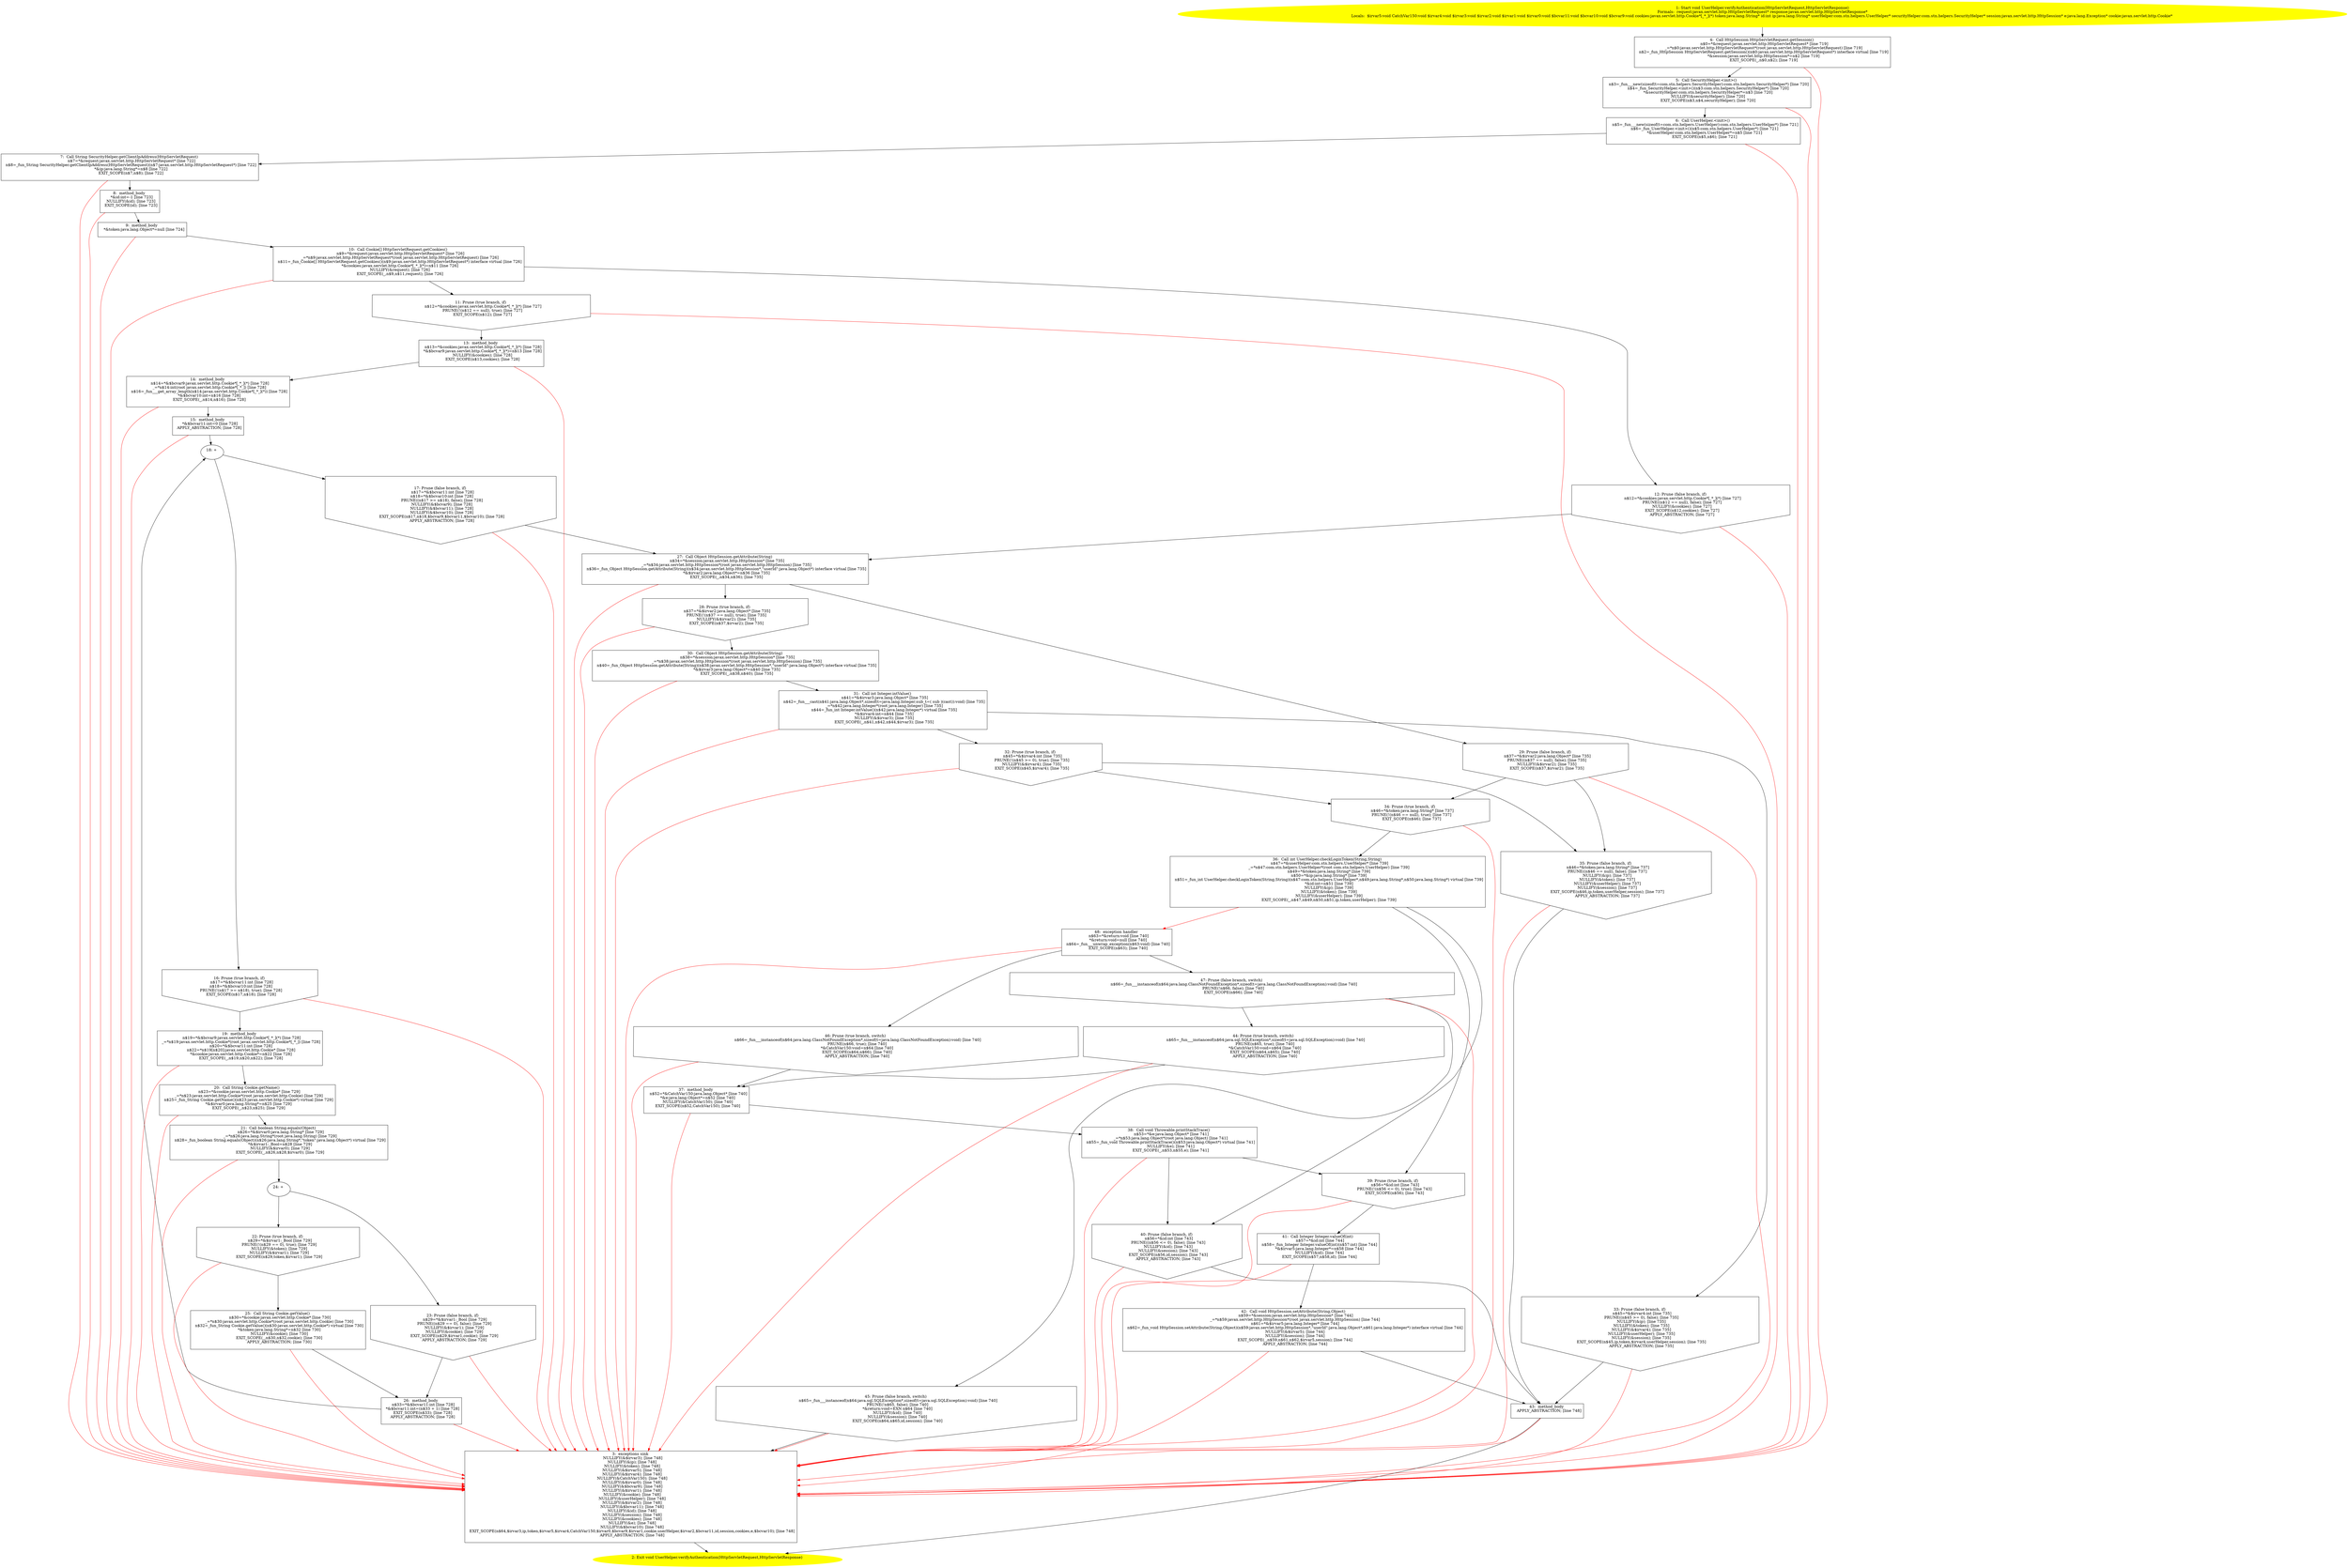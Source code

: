 /* @generated */
digraph cfg {
"com.stn.helpers.UserHelper.verifyAuthentication(javax.servlet.http.HttpServletRequest,javax.servlet..b09f9198f4fdeb753c335cf9d020dfd6_1" [label="1: Start void UserHelper.verifyAuthentication(HttpServletRequest,HttpServletResponse)\nFormals:  request:javax.servlet.http.HttpServletRequest* response:javax.servlet.http.HttpServletResponse*\nLocals:  $irvar5:void CatchVar150:void $irvar4:void $irvar3:void $irvar2:void $irvar1:void $irvar0:void $bcvar11:void $bcvar10:void $bcvar9:void cookies:javax.servlet.http.Cookie*[_*_](*) token:java.lang.String* id:int ip:java.lang.String* userHelper:com.stn.helpers.UserHelper* securityHelper:com.stn.helpers.SecurityHelper* session:javax.servlet.http.HttpSession* e:java.lang.Exception* cookie:javax.servlet.http.Cookie* \n  " color=yellow style=filled]
	

	 "com.stn.helpers.UserHelper.verifyAuthentication(javax.servlet.http.HttpServletRequest,javax.servlet..b09f9198f4fdeb753c335cf9d020dfd6_1" -> "com.stn.helpers.UserHelper.verifyAuthentication(javax.servlet.http.HttpServletRequest,javax.servlet..b09f9198f4fdeb753c335cf9d020dfd6_4" ;
"com.stn.helpers.UserHelper.verifyAuthentication(javax.servlet.http.HttpServletRequest,javax.servlet..b09f9198f4fdeb753c335cf9d020dfd6_2" [label="2: Exit void UserHelper.verifyAuthentication(HttpServletRequest,HttpServletResponse) \n  " color=yellow style=filled]
	

"com.stn.helpers.UserHelper.verifyAuthentication(javax.servlet.http.HttpServletRequest,javax.servlet..b09f9198f4fdeb753c335cf9d020dfd6_3" [label="3:  exceptions sink \n   NULLIFY(&$irvar3); [line 748]\n  NULLIFY(&ip); [line 748]\n  NULLIFY(&token); [line 748]\n  NULLIFY(&$irvar5); [line 748]\n  NULLIFY(&$irvar4); [line 748]\n  NULLIFY(&CatchVar150); [line 748]\n  NULLIFY(&$irvar0); [line 748]\n  NULLIFY(&$bcvar9); [line 748]\n  NULLIFY(&$irvar1); [line 748]\n  NULLIFY(&cookie); [line 748]\n  NULLIFY(&userHelper); [line 748]\n  NULLIFY(&$irvar2); [line 748]\n  NULLIFY(&$bcvar11); [line 748]\n  NULLIFY(&id); [line 748]\n  NULLIFY(&session); [line 748]\n  NULLIFY(&cookies); [line 748]\n  NULLIFY(&e); [line 748]\n  NULLIFY(&$bcvar10); [line 748]\n  EXIT_SCOPE(n$64,$irvar3,ip,token,$irvar5,$irvar4,CatchVar150,$irvar0,$bcvar9,$irvar1,cookie,userHelper,$irvar2,$bcvar11,id,session,cookies,e,$bcvar10); [line 748]\n  APPLY_ABSTRACTION; [line 748]\n " shape="box"]
	

	 "com.stn.helpers.UserHelper.verifyAuthentication(javax.servlet.http.HttpServletRequest,javax.servlet..b09f9198f4fdeb753c335cf9d020dfd6_3" -> "com.stn.helpers.UserHelper.verifyAuthentication(javax.servlet.http.HttpServletRequest,javax.servlet..b09f9198f4fdeb753c335cf9d020dfd6_2" ;
"com.stn.helpers.UserHelper.verifyAuthentication(javax.servlet.http.HttpServletRequest,javax.servlet..b09f9198f4fdeb753c335cf9d020dfd6_4" [label="4:  Call HttpSession HttpServletRequest.getSession() \n   n$0=*&request:javax.servlet.http.HttpServletRequest* [line 719]\n  _=*n$0:javax.servlet.http.HttpServletRequest*(root javax.servlet.http.HttpServletRequest) [line 719]\n  n$2=_fun_HttpSession HttpServletRequest.getSession()(n$0:javax.servlet.http.HttpServletRequest*) interface virtual [line 719]\n  *&session:javax.servlet.http.HttpSession*=n$2 [line 719]\n  EXIT_SCOPE(_,n$0,n$2); [line 719]\n " shape="box"]
	

	 "com.stn.helpers.UserHelper.verifyAuthentication(javax.servlet.http.HttpServletRequest,javax.servlet..b09f9198f4fdeb753c335cf9d020dfd6_4" -> "com.stn.helpers.UserHelper.verifyAuthentication(javax.servlet.http.HttpServletRequest,javax.servlet..b09f9198f4fdeb753c335cf9d020dfd6_5" ;
	 "com.stn.helpers.UserHelper.verifyAuthentication(javax.servlet.http.HttpServletRequest,javax.servlet..b09f9198f4fdeb753c335cf9d020dfd6_4" -> "com.stn.helpers.UserHelper.verifyAuthentication(javax.servlet.http.HttpServletRequest,javax.servlet..b09f9198f4fdeb753c335cf9d020dfd6_3" [color="red" ];
"com.stn.helpers.UserHelper.verifyAuthentication(javax.servlet.http.HttpServletRequest,javax.servlet..b09f9198f4fdeb753c335cf9d020dfd6_5" [label="5:  Call SecurityHelper.<init>() \n   n$3=_fun___new(sizeof(t=com.stn.helpers.SecurityHelper):com.stn.helpers.SecurityHelper*) [line 720]\n  n$4=_fun_SecurityHelper.<init>()(n$3:com.stn.helpers.SecurityHelper*) [line 720]\n  *&securityHelper:com.stn.helpers.SecurityHelper*=n$3 [line 720]\n  NULLIFY(&securityHelper); [line 720]\n  EXIT_SCOPE(n$3,n$4,securityHelper); [line 720]\n " shape="box"]
	

	 "com.stn.helpers.UserHelper.verifyAuthentication(javax.servlet.http.HttpServletRequest,javax.servlet..b09f9198f4fdeb753c335cf9d020dfd6_5" -> "com.stn.helpers.UserHelper.verifyAuthentication(javax.servlet.http.HttpServletRequest,javax.servlet..b09f9198f4fdeb753c335cf9d020dfd6_6" ;
	 "com.stn.helpers.UserHelper.verifyAuthentication(javax.servlet.http.HttpServletRequest,javax.servlet..b09f9198f4fdeb753c335cf9d020dfd6_5" -> "com.stn.helpers.UserHelper.verifyAuthentication(javax.servlet.http.HttpServletRequest,javax.servlet..b09f9198f4fdeb753c335cf9d020dfd6_3" [color="red" ];
"com.stn.helpers.UserHelper.verifyAuthentication(javax.servlet.http.HttpServletRequest,javax.servlet..b09f9198f4fdeb753c335cf9d020dfd6_6" [label="6:  Call UserHelper.<init>() \n   n$5=_fun___new(sizeof(t=com.stn.helpers.UserHelper):com.stn.helpers.UserHelper*) [line 721]\n  n$6=_fun_UserHelper.<init>()(n$5:com.stn.helpers.UserHelper*) [line 721]\n  *&userHelper:com.stn.helpers.UserHelper*=n$5 [line 721]\n  EXIT_SCOPE(n$5,n$6); [line 721]\n " shape="box"]
	

	 "com.stn.helpers.UserHelper.verifyAuthentication(javax.servlet.http.HttpServletRequest,javax.servlet..b09f9198f4fdeb753c335cf9d020dfd6_6" -> "com.stn.helpers.UserHelper.verifyAuthentication(javax.servlet.http.HttpServletRequest,javax.servlet..b09f9198f4fdeb753c335cf9d020dfd6_7" ;
	 "com.stn.helpers.UserHelper.verifyAuthentication(javax.servlet.http.HttpServletRequest,javax.servlet..b09f9198f4fdeb753c335cf9d020dfd6_6" -> "com.stn.helpers.UserHelper.verifyAuthentication(javax.servlet.http.HttpServletRequest,javax.servlet..b09f9198f4fdeb753c335cf9d020dfd6_3" [color="red" ];
"com.stn.helpers.UserHelper.verifyAuthentication(javax.servlet.http.HttpServletRequest,javax.servlet..b09f9198f4fdeb753c335cf9d020dfd6_7" [label="7:  Call String SecurityHelper.getClientIpAddress(HttpServletRequest) \n   n$7=*&request:javax.servlet.http.HttpServletRequest* [line 722]\n  n$8=_fun_String SecurityHelper.getClientIpAddress(HttpServletRequest)(n$7:javax.servlet.http.HttpServletRequest*) [line 722]\n  *&ip:java.lang.String*=n$8 [line 722]\n  EXIT_SCOPE(n$7,n$8); [line 722]\n " shape="box"]
	

	 "com.stn.helpers.UserHelper.verifyAuthentication(javax.servlet.http.HttpServletRequest,javax.servlet..b09f9198f4fdeb753c335cf9d020dfd6_7" -> "com.stn.helpers.UserHelper.verifyAuthentication(javax.servlet.http.HttpServletRequest,javax.servlet..b09f9198f4fdeb753c335cf9d020dfd6_8" ;
	 "com.stn.helpers.UserHelper.verifyAuthentication(javax.servlet.http.HttpServletRequest,javax.servlet..b09f9198f4fdeb753c335cf9d020dfd6_7" -> "com.stn.helpers.UserHelper.verifyAuthentication(javax.servlet.http.HttpServletRequest,javax.servlet..b09f9198f4fdeb753c335cf9d020dfd6_3" [color="red" ];
"com.stn.helpers.UserHelper.verifyAuthentication(javax.servlet.http.HttpServletRequest,javax.servlet..b09f9198f4fdeb753c335cf9d020dfd6_8" [label="8:  method_body \n   *&id:int=-1 [line 723]\n  NULLIFY(&id); [line 723]\n  EXIT_SCOPE(id); [line 723]\n " shape="box"]
	

	 "com.stn.helpers.UserHelper.verifyAuthentication(javax.servlet.http.HttpServletRequest,javax.servlet..b09f9198f4fdeb753c335cf9d020dfd6_8" -> "com.stn.helpers.UserHelper.verifyAuthentication(javax.servlet.http.HttpServletRequest,javax.servlet..b09f9198f4fdeb753c335cf9d020dfd6_9" ;
	 "com.stn.helpers.UserHelper.verifyAuthentication(javax.servlet.http.HttpServletRequest,javax.servlet..b09f9198f4fdeb753c335cf9d020dfd6_8" -> "com.stn.helpers.UserHelper.verifyAuthentication(javax.servlet.http.HttpServletRequest,javax.servlet..b09f9198f4fdeb753c335cf9d020dfd6_3" [color="red" ];
"com.stn.helpers.UserHelper.verifyAuthentication(javax.servlet.http.HttpServletRequest,javax.servlet..b09f9198f4fdeb753c335cf9d020dfd6_9" [label="9:  method_body \n   *&token:java.lang.Object*=null [line 724]\n " shape="box"]
	

	 "com.stn.helpers.UserHelper.verifyAuthentication(javax.servlet.http.HttpServletRequest,javax.servlet..b09f9198f4fdeb753c335cf9d020dfd6_9" -> "com.stn.helpers.UserHelper.verifyAuthentication(javax.servlet.http.HttpServletRequest,javax.servlet..b09f9198f4fdeb753c335cf9d020dfd6_10" ;
	 "com.stn.helpers.UserHelper.verifyAuthentication(javax.servlet.http.HttpServletRequest,javax.servlet..b09f9198f4fdeb753c335cf9d020dfd6_9" -> "com.stn.helpers.UserHelper.verifyAuthentication(javax.servlet.http.HttpServletRequest,javax.servlet..b09f9198f4fdeb753c335cf9d020dfd6_3" [color="red" ];
"com.stn.helpers.UserHelper.verifyAuthentication(javax.servlet.http.HttpServletRequest,javax.servlet..b09f9198f4fdeb753c335cf9d020dfd6_10" [label="10:  Call Cookie[] HttpServletRequest.getCookies() \n   n$9=*&request:javax.servlet.http.HttpServletRequest* [line 726]\n  _=*n$9:javax.servlet.http.HttpServletRequest*(root javax.servlet.http.HttpServletRequest) [line 726]\n  n$11=_fun_Cookie[] HttpServletRequest.getCookies()(n$9:javax.servlet.http.HttpServletRequest*) interface virtual [line 726]\n  *&cookies:javax.servlet.http.Cookie*[_*_](*)=n$11 [line 726]\n  NULLIFY(&request); [line 726]\n  EXIT_SCOPE(_,n$9,n$11,request); [line 726]\n " shape="box"]
	

	 "com.stn.helpers.UserHelper.verifyAuthentication(javax.servlet.http.HttpServletRequest,javax.servlet..b09f9198f4fdeb753c335cf9d020dfd6_10" -> "com.stn.helpers.UserHelper.verifyAuthentication(javax.servlet.http.HttpServletRequest,javax.servlet..b09f9198f4fdeb753c335cf9d020dfd6_11" ;
	 "com.stn.helpers.UserHelper.verifyAuthentication(javax.servlet.http.HttpServletRequest,javax.servlet..b09f9198f4fdeb753c335cf9d020dfd6_10" -> "com.stn.helpers.UserHelper.verifyAuthentication(javax.servlet.http.HttpServletRequest,javax.servlet..b09f9198f4fdeb753c335cf9d020dfd6_12" ;
	 "com.stn.helpers.UserHelper.verifyAuthentication(javax.servlet.http.HttpServletRequest,javax.servlet..b09f9198f4fdeb753c335cf9d020dfd6_10" -> "com.stn.helpers.UserHelper.verifyAuthentication(javax.servlet.http.HttpServletRequest,javax.servlet..b09f9198f4fdeb753c335cf9d020dfd6_3" [color="red" ];
"com.stn.helpers.UserHelper.verifyAuthentication(javax.servlet.http.HttpServletRequest,javax.servlet..b09f9198f4fdeb753c335cf9d020dfd6_11" [label="11: Prune (true branch, if) \n   n$12=*&cookies:javax.servlet.http.Cookie*[_*_](*) [line 727]\n  PRUNE(!(n$12 == null), true); [line 727]\n  EXIT_SCOPE(n$12); [line 727]\n " shape="invhouse"]
	

	 "com.stn.helpers.UserHelper.verifyAuthentication(javax.servlet.http.HttpServletRequest,javax.servlet..b09f9198f4fdeb753c335cf9d020dfd6_11" -> "com.stn.helpers.UserHelper.verifyAuthentication(javax.servlet.http.HttpServletRequest,javax.servlet..b09f9198f4fdeb753c335cf9d020dfd6_13" ;
	 "com.stn.helpers.UserHelper.verifyAuthentication(javax.servlet.http.HttpServletRequest,javax.servlet..b09f9198f4fdeb753c335cf9d020dfd6_11" -> "com.stn.helpers.UserHelper.verifyAuthentication(javax.servlet.http.HttpServletRequest,javax.servlet..b09f9198f4fdeb753c335cf9d020dfd6_3" [color="red" ];
"com.stn.helpers.UserHelper.verifyAuthentication(javax.servlet.http.HttpServletRequest,javax.servlet..b09f9198f4fdeb753c335cf9d020dfd6_12" [label="12: Prune (false branch, if) \n   n$12=*&cookies:javax.servlet.http.Cookie*[_*_](*) [line 727]\n  PRUNE((n$12 == null), false); [line 727]\n  NULLIFY(&cookies); [line 727]\n  EXIT_SCOPE(n$12,cookies); [line 727]\n  APPLY_ABSTRACTION; [line 727]\n " shape="invhouse"]
	

	 "com.stn.helpers.UserHelper.verifyAuthentication(javax.servlet.http.HttpServletRequest,javax.servlet..b09f9198f4fdeb753c335cf9d020dfd6_12" -> "com.stn.helpers.UserHelper.verifyAuthentication(javax.servlet.http.HttpServletRequest,javax.servlet..b09f9198f4fdeb753c335cf9d020dfd6_27" ;
	 "com.stn.helpers.UserHelper.verifyAuthentication(javax.servlet.http.HttpServletRequest,javax.servlet..b09f9198f4fdeb753c335cf9d020dfd6_12" -> "com.stn.helpers.UserHelper.verifyAuthentication(javax.servlet.http.HttpServletRequest,javax.servlet..b09f9198f4fdeb753c335cf9d020dfd6_3" [color="red" ];
"com.stn.helpers.UserHelper.verifyAuthentication(javax.servlet.http.HttpServletRequest,javax.servlet..b09f9198f4fdeb753c335cf9d020dfd6_13" [label="13:  method_body \n   n$13=*&cookies:javax.servlet.http.Cookie*[_*_](*) [line 728]\n  *&$bcvar9:javax.servlet.http.Cookie*[_*_](*)=n$13 [line 728]\n  NULLIFY(&cookies); [line 728]\n  EXIT_SCOPE(n$13,cookies); [line 728]\n " shape="box"]
	

	 "com.stn.helpers.UserHelper.verifyAuthentication(javax.servlet.http.HttpServletRequest,javax.servlet..b09f9198f4fdeb753c335cf9d020dfd6_13" -> "com.stn.helpers.UserHelper.verifyAuthentication(javax.servlet.http.HttpServletRequest,javax.servlet..b09f9198f4fdeb753c335cf9d020dfd6_14" ;
	 "com.stn.helpers.UserHelper.verifyAuthentication(javax.servlet.http.HttpServletRequest,javax.servlet..b09f9198f4fdeb753c335cf9d020dfd6_13" -> "com.stn.helpers.UserHelper.verifyAuthentication(javax.servlet.http.HttpServletRequest,javax.servlet..b09f9198f4fdeb753c335cf9d020dfd6_3" [color="red" ];
"com.stn.helpers.UserHelper.verifyAuthentication(javax.servlet.http.HttpServletRequest,javax.servlet..b09f9198f4fdeb753c335cf9d020dfd6_14" [label="14:  method_body \n   n$14=*&$bcvar9:javax.servlet.http.Cookie*[_*_](*) [line 728]\n  _=*n$14:int(root javax.servlet.http.Cookie*[_*_]) [line 728]\n  n$16=_fun___get_array_length(n$14:javax.servlet.http.Cookie*[_*_](*)) [line 728]\n  *&$bcvar10:int=n$16 [line 728]\n  EXIT_SCOPE(_,n$14,n$16); [line 728]\n " shape="box"]
	

	 "com.stn.helpers.UserHelper.verifyAuthentication(javax.servlet.http.HttpServletRequest,javax.servlet..b09f9198f4fdeb753c335cf9d020dfd6_14" -> "com.stn.helpers.UserHelper.verifyAuthentication(javax.servlet.http.HttpServletRequest,javax.servlet..b09f9198f4fdeb753c335cf9d020dfd6_15" ;
	 "com.stn.helpers.UserHelper.verifyAuthentication(javax.servlet.http.HttpServletRequest,javax.servlet..b09f9198f4fdeb753c335cf9d020dfd6_14" -> "com.stn.helpers.UserHelper.verifyAuthentication(javax.servlet.http.HttpServletRequest,javax.servlet..b09f9198f4fdeb753c335cf9d020dfd6_3" [color="red" ];
"com.stn.helpers.UserHelper.verifyAuthentication(javax.servlet.http.HttpServletRequest,javax.servlet..b09f9198f4fdeb753c335cf9d020dfd6_15" [label="15:  method_body \n   *&$bcvar11:int=0 [line 728]\n  APPLY_ABSTRACTION; [line 728]\n " shape="box"]
	

	 "com.stn.helpers.UserHelper.verifyAuthentication(javax.servlet.http.HttpServletRequest,javax.servlet..b09f9198f4fdeb753c335cf9d020dfd6_15" -> "com.stn.helpers.UserHelper.verifyAuthentication(javax.servlet.http.HttpServletRequest,javax.servlet..b09f9198f4fdeb753c335cf9d020dfd6_18" ;
	 "com.stn.helpers.UserHelper.verifyAuthentication(javax.servlet.http.HttpServletRequest,javax.servlet..b09f9198f4fdeb753c335cf9d020dfd6_15" -> "com.stn.helpers.UserHelper.verifyAuthentication(javax.servlet.http.HttpServletRequest,javax.servlet..b09f9198f4fdeb753c335cf9d020dfd6_3" [color="red" ];
"com.stn.helpers.UserHelper.verifyAuthentication(javax.servlet.http.HttpServletRequest,javax.servlet..b09f9198f4fdeb753c335cf9d020dfd6_16" [label="16: Prune (true branch, if) \n   n$17=*&$bcvar11:int [line 728]\n  n$18=*&$bcvar10:int [line 728]\n  PRUNE(!(n$17 >= n$18), true); [line 728]\n  EXIT_SCOPE(n$17,n$18); [line 728]\n " shape="invhouse"]
	

	 "com.stn.helpers.UserHelper.verifyAuthentication(javax.servlet.http.HttpServletRequest,javax.servlet..b09f9198f4fdeb753c335cf9d020dfd6_16" -> "com.stn.helpers.UserHelper.verifyAuthentication(javax.servlet.http.HttpServletRequest,javax.servlet..b09f9198f4fdeb753c335cf9d020dfd6_19" ;
	 "com.stn.helpers.UserHelper.verifyAuthentication(javax.servlet.http.HttpServletRequest,javax.servlet..b09f9198f4fdeb753c335cf9d020dfd6_16" -> "com.stn.helpers.UserHelper.verifyAuthentication(javax.servlet.http.HttpServletRequest,javax.servlet..b09f9198f4fdeb753c335cf9d020dfd6_3" [color="red" ];
"com.stn.helpers.UserHelper.verifyAuthentication(javax.servlet.http.HttpServletRequest,javax.servlet..b09f9198f4fdeb753c335cf9d020dfd6_17" [label="17: Prune (false branch, if) \n   n$17=*&$bcvar11:int [line 728]\n  n$18=*&$bcvar10:int [line 728]\n  PRUNE((n$17 >= n$18), false); [line 728]\n  NULLIFY(&$bcvar9); [line 728]\n  NULLIFY(&$bcvar11); [line 728]\n  NULLIFY(&$bcvar10); [line 728]\n  EXIT_SCOPE(n$17,n$18,$bcvar9,$bcvar11,$bcvar10); [line 728]\n  APPLY_ABSTRACTION; [line 728]\n " shape="invhouse"]
	

	 "com.stn.helpers.UserHelper.verifyAuthentication(javax.servlet.http.HttpServletRequest,javax.servlet..b09f9198f4fdeb753c335cf9d020dfd6_17" -> "com.stn.helpers.UserHelper.verifyAuthentication(javax.servlet.http.HttpServletRequest,javax.servlet..b09f9198f4fdeb753c335cf9d020dfd6_27" ;
	 "com.stn.helpers.UserHelper.verifyAuthentication(javax.servlet.http.HttpServletRequest,javax.servlet..b09f9198f4fdeb753c335cf9d020dfd6_17" -> "com.stn.helpers.UserHelper.verifyAuthentication(javax.servlet.http.HttpServletRequest,javax.servlet..b09f9198f4fdeb753c335cf9d020dfd6_3" [color="red" ];
"com.stn.helpers.UserHelper.verifyAuthentication(javax.servlet.http.HttpServletRequest,javax.servlet..b09f9198f4fdeb753c335cf9d020dfd6_18" [label="18: + \n  " ]
	

	 "com.stn.helpers.UserHelper.verifyAuthentication(javax.servlet.http.HttpServletRequest,javax.servlet..b09f9198f4fdeb753c335cf9d020dfd6_18" -> "com.stn.helpers.UserHelper.verifyAuthentication(javax.servlet.http.HttpServletRequest,javax.servlet..b09f9198f4fdeb753c335cf9d020dfd6_16" ;
	 "com.stn.helpers.UserHelper.verifyAuthentication(javax.servlet.http.HttpServletRequest,javax.servlet..b09f9198f4fdeb753c335cf9d020dfd6_18" -> "com.stn.helpers.UserHelper.verifyAuthentication(javax.servlet.http.HttpServletRequest,javax.servlet..b09f9198f4fdeb753c335cf9d020dfd6_17" ;
"com.stn.helpers.UserHelper.verifyAuthentication(javax.servlet.http.HttpServletRequest,javax.servlet..b09f9198f4fdeb753c335cf9d020dfd6_19" [label="19:  method_body \n   n$19=*&$bcvar9:javax.servlet.http.Cookie*[_*_](*) [line 728]\n  _=*n$19:javax.servlet.http.Cookie*(root javax.servlet.http.Cookie*[_*_]) [line 728]\n  n$20=*&$bcvar11:int [line 728]\n  n$22=*n$19[n$20]:javax.servlet.http.Cookie* [line 728]\n  *&cookie:javax.servlet.http.Cookie*=n$22 [line 728]\n  EXIT_SCOPE(_,n$19,n$20,n$22); [line 728]\n " shape="box"]
	

	 "com.stn.helpers.UserHelper.verifyAuthentication(javax.servlet.http.HttpServletRequest,javax.servlet..b09f9198f4fdeb753c335cf9d020dfd6_19" -> "com.stn.helpers.UserHelper.verifyAuthentication(javax.servlet.http.HttpServletRequest,javax.servlet..b09f9198f4fdeb753c335cf9d020dfd6_20" ;
	 "com.stn.helpers.UserHelper.verifyAuthentication(javax.servlet.http.HttpServletRequest,javax.servlet..b09f9198f4fdeb753c335cf9d020dfd6_19" -> "com.stn.helpers.UserHelper.verifyAuthentication(javax.servlet.http.HttpServletRequest,javax.servlet..b09f9198f4fdeb753c335cf9d020dfd6_3" [color="red" ];
"com.stn.helpers.UserHelper.verifyAuthentication(javax.servlet.http.HttpServletRequest,javax.servlet..b09f9198f4fdeb753c335cf9d020dfd6_20" [label="20:  Call String Cookie.getName() \n   n$23=*&cookie:javax.servlet.http.Cookie* [line 729]\n  _=*n$23:javax.servlet.http.Cookie*(root javax.servlet.http.Cookie) [line 729]\n  n$25=_fun_String Cookie.getName()(n$23:javax.servlet.http.Cookie*) virtual [line 729]\n  *&$irvar0:java.lang.String*=n$25 [line 729]\n  EXIT_SCOPE(_,n$23,n$25); [line 729]\n " shape="box"]
	

	 "com.stn.helpers.UserHelper.verifyAuthentication(javax.servlet.http.HttpServletRequest,javax.servlet..b09f9198f4fdeb753c335cf9d020dfd6_20" -> "com.stn.helpers.UserHelper.verifyAuthentication(javax.servlet.http.HttpServletRequest,javax.servlet..b09f9198f4fdeb753c335cf9d020dfd6_21" ;
	 "com.stn.helpers.UserHelper.verifyAuthentication(javax.servlet.http.HttpServletRequest,javax.servlet..b09f9198f4fdeb753c335cf9d020dfd6_20" -> "com.stn.helpers.UserHelper.verifyAuthentication(javax.servlet.http.HttpServletRequest,javax.servlet..b09f9198f4fdeb753c335cf9d020dfd6_3" [color="red" ];
"com.stn.helpers.UserHelper.verifyAuthentication(javax.servlet.http.HttpServletRequest,javax.servlet..b09f9198f4fdeb753c335cf9d020dfd6_21" [label="21:  Call boolean String.equals(Object) \n   n$26=*&$irvar0:java.lang.String* [line 729]\n  _=*n$26:java.lang.String*(root java.lang.String) [line 729]\n  n$28=_fun_boolean String.equals(Object)(n$26:java.lang.String*,\"token\":java.lang.Object*) virtual [line 729]\n  *&$irvar1:_Bool=n$28 [line 729]\n  NULLIFY(&$irvar0); [line 729]\n  EXIT_SCOPE(_,n$26,n$28,$irvar0); [line 729]\n " shape="box"]
	

	 "com.stn.helpers.UserHelper.verifyAuthentication(javax.servlet.http.HttpServletRequest,javax.servlet..b09f9198f4fdeb753c335cf9d020dfd6_21" -> "com.stn.helpers.UserHelper.verifyAuthentication(javax.servlet.http.HttpServletRequest,javax.servlet..b09f9198f4fdeb753c335cf9d020dfd6_24" ;
	 "com.stn.helpers.UserHelper.verifyAuthentication(javax.servlet.http.HttpServletRequest,javax.servlet..b09f9198f4fdeb753c335cf9d020dfd6_21" -> "com.stn.helpers.UserHelper.verifyAuthentication(javax.servlet.http.HttpServletRequest,javax.servlet..b09f9198f4fdeb753c335cf9d020dfd6_3" [color="red" ];
"com.stn.helpers.UserHelper.verifyAuthentication(javax.servlet.http.HttpServletRequest,javax.servlet..b09f9198f4fdeb753c335cf9d020dfd6_22" [label="22: Prune (true branch, if) \n   n$29=*&$irvar1:_Bool [line 729]\n  PRUNE(!(n$29 == 0), true); [line 729]\n  NULLIFY(&token); [line 729]\n  NULLIFY(&$irvar1); [line 729]\n  EXIT_SCOPE(n$29,token,$irvar1); [line 729]\n " shape="invhouse"]
	

	 "com.stn.helpers.UserHelper.verifyAuthentication(javax.servlet.http.HttpServletRequest,javax.servlet..b09f9198f4fdeb753c335cf9d020dfd6_22" -> "com.stn.helpers.UserHelper.verifyAuthentication(javax.servlet.http.HttpServletRequest,javax.servlet..b09f9198f4fdeb753c335cf9d020dfd6_25" ;
	 "com.stn.helpers.UserHelper.verifyAuthentication(javax.servlet.http.HttpServletRequest,javax.servlet..b09f9198f4fdeb753c335cf9d020dfd6_22" -> "com.stn.helpers.UserHelper.verifyAuthentication(javax.servlet.http.HttpServletRequest,javax.servlet..b09f9198f4fdeb753c335cf9d020dfd6_3" [color="red" ];
"com.stn.helpers.UserHelper.verifyAuthentication(javax.servlet.http.HttpServletRequest,javax.servlet..b09f9198f4fdeb753c335cf9d020dfd6_23" [label="23: Prune (false branch, if) \n   n$29=*&$irvar1:_Bool [line 729]\n  PRUNE((n$29 == 0), false); [line 729]\n  NULLIFY(&$irvar1); [line 729]\n  NULLIFY(&cookie); [line 729]\n  EXIT_SCOPE(n$29,$irvar1,cookie); [line 729]\n  APPLY_ABSTRACTION; [line 729]\n " shape="invhouse"]
	

	 "com.stn.helpers.UserHelper.verifyAuthentication(javax.servlet.http.HttpServletRequest,javax.servlet..b09f9198f4fdeb753c335cf9d020dfd6_23" -> "com.stn.helpers.UserHelper.verifyAuthentication(javax.servlet.http.HttpServletRequest,javax.servlet..b09f9198f4fdeb753c335cf9d020dfd6_26" ;
	 "com.stn.helpers.UserHelper.verifyAuthentication(javax.servlet.http.HttpServletRequest,javax.servlet..b09f9198f4fdeb753c335cf9d020dfd6_23" -> "com.stn.helpers.UserHelper.verifyAuthentication(javax.servlet.http.HttpServletRequest,javax.servlet..b09f9198f4fdeb753c335cf9d020dfd6_3" [color="red" ];
"com.stn.helpers.UserHelper.verifyAuthentication(javax.servlet.http.HttpServletRequest,javax.servlet..b09f9198f4fdeb753c335cf9d020dfd6_24" [label="24: + \n  " ]
	

	 "com.stn.helpers.UserHelper.verifyAuthentication(javax.servlet.http.HttpServletRequest,javax.servlet..b09f9198f4fdeb753c335cf9d020dfd6_24" -> "com.stn.helpers.UserHelper.verifyAuthentication(javax.servlet.http.HttpServletRequest,javax.servlet..b09f9198f4fdeb753c335cf9d020dfd6_22" ;
	 "com.stn.helpers.UserHelper.verifyAuthentication(javax.servlet.http.HttpServletRequest,javax.servlet..b09f9198f4fdeb753c335cf9d020dfd6_24" -> "com.stn.helpers.UserHelper.verifyAuthentication(javax.servlet.http.HttpServletRequest,javax.servlet..b09f9198f4fdeb753c335cf9d020dfd6_23" ;
"com.stn.helpers.UserHelper.verifyAuthentication(javax.servlet.http.HttpServletRequest,javax.servlet..b09f9198f4fdeb753c335cf9d020dfd6_25" [label="25:  Call String Cookie.getValue() \n   n$30=*&cookie:javax.servlet.http.Cookie* [line 730]\n  _=*n$30:javax.servlet.http.Cookie*(root javax.servlet.http.Cookie) [line 730]\n  n$32=_fun_String Cookie.getValue()(n$30:javax.servlet.http.Cookie*) virtual [line 730]\n  *&token:java.lang.String*=n$32 [line 730]\n  NULLIFY(&cookie); [line 730]\n  EXIT_SCOPE(_,n$30,n$32,cookie); [line 730]\n  APPLY_ABSTRACTION; [line 730]\n " shape="box"]
	

	 "com.stn.helpers.UserHelper.verifyAuthentication(javax.servlet.http.HttpServletRequest,javax.servlet..b09f9198f4fdeb753c335cf9d020dfd6_25" -> "com.stn.helpers.UserHelper.verifyAuthentication(javax.servlet.http.HttpServletRequest,javax.servlet..b09f9198f4fdeb753c335cf9d020dfd6_26" ;
	 "com.stn.helpers.UserHelper.verifyAuthentication(javax.servlet.http.HttpServletRequest,javax.servlet..b09f9198f4fdeb753c335cf9d020dfd6_25" -> "com.stn.helpers.UserHelper.verifyAuthentication(javax.servlet.http.HttpServletRequest,javax.servlet..b09f9198f4fdeb753c335cf9d020dfd6_3" [color="red" ];
"com.stn.helpers.UserHelper.verifyAuthentication(javax.servlet.http.HttpServletRequest,javax.servlet..b09f9198f4fdeb753c335cf9d020dfd6_26" [label="26:  method_body \n   n$33=*&$bcvar11:int [line 728]\n  *&$bcvar11:int=(n$33 + 1) [line 728]\n  EXIT_SCOPE(n$33); [line 728]\n  APPLY_ABSTRACTION; [line 728]\n " shape="box"]
	

	 "com.stn.helpers.UserHelper.verifyAuthentication(javax.servlet.http.HttpServletRequest,javax.servlet..b09f9198f4fdeb753c335cf9d020dfd6_26" -> "com.stn.helpers.UserHelper.verifyAuthentication(javax.servlet.http.HttpServletRequest,javax.servlet..b09f9198f4fdeb753c335cf9d020dfd6_18" ;
	 "com.stn.helpers.UserHelper.verifyAuthentication(javax.servlet.http.HttpServletRequest,javax.servlet..b09f9198f4fdeb753c335cf9d020dfd6_26" -> "com.stn.helpers.UserHelper.verifyAuthentication(javax.servlet.http.HttpServletRequest,javax.servlet..b09f9198f4fdeb753c335cf9d020dfd6_3" [color="red" ];
"com.stn.helpers.UserHelper.verifyAuthentication(javax.servlet.http.HttpServletRequest,javax.servlet..b09f9198f4fdeb753c335cf9d020dfd6_27" [label="27:  Call Object HttpSession.getAttribute(String) \n   n$34=*&session:javax.servlet.http.HttpSession* [line 735]\n  _=*n$34:javax.servlet.http.HttpSession*(root javax.servlet.http.HttpSession) [line 735]\n  n$36=_fun_Object HttpSession.getAttribute(String)(n$34:javax.servlet.http.HttpSession*,\"userId\":java.lang.Object*) interface virtual [line 735]\n  *&$irvar2:java.lang.Object*=n$36 [line 735]\n  EXIT_SCOPE(_,n$34,n$36); [line 735]\n " shape="box"]
	

	 "com.stn.helpers.UserHelper.verifyAuthentication(javax.servlet.http.HttpServletRequest,javax.servlet..b09f9198f4fdeb753c335cf9d020dfd6_27" -> "com.stn.helpers.UserHelper.verifyAuthentication(javax.servlet.http.HttpServletRequest,javax.servlet..b09f9198f4fdeb753c335cf9d020dfd6_28" ;
	 "com.stn.helpers.UserHelper.verifyAuthentication(javax.servlet.http.HttpServletRequest,javax.servlet..b09f9198f4fdeb753c335cf9d020dfd6_27" -> "com.stn.helpers.UserHelper.verifyAuthentication(javax.servlet.http.HttpServletRequest,javax.servlet..b09f9198f4fdeb753c335cf9d020dfd6_29" ;
	 "com.stn.helpers.UserHelper.verifyAuthentication(javax.servlet.http.HttpServletRequest,javax.servlet..b09f9198f4fdeb753c335cf9d020dfd6_27" -> "com.stn.helpers.UserHelper.verifyAuthentication(javax.servlet.http.HttpServletRequest,javax.servlet..b09f9198f4fdeb753c335cf9d020dfd6_3" [color="red" ];
"com.stn.helpers.UserHelper.verifyAuthentication(javax.servlet.http.HttpServletRequest,javax.servlet..b09f9198f4fdeb753c335cf9d020dfd6_28" [label="28: Prune (true branch, if) \n   n$37=*&$irvar2:java.lang.Object* [line 735]\n  PRUNE(!(n$37 == null), true); [line 735]\n  NULLIFY(&$irvar2); [line 735]\n  EXIT_SCOPE(n$37,$irvar2); [line 735]\n " shape="invhouse"]
	

	 "com.stn.helpers.UserHelper.verifyAuthentication(javax.servlet.http.HttpServletRequest,javax.servlet..b09f9198f4fdeb753c335cf9d020dfd6_28" -> "com.stn.helpers.UserHelper.verifyAuthentication(javax.servlet.http.HttpServletRequest,javax.servlet..b09f9198f4fdeb753c335cf9d020dfd6_30" ;
	 "com.stn.helpers.UserHelper.verifyAuthentication(javax.servlet.http.HttpServletRequest,javax.servlet..b09f9198f4fdeb753c335cf9d020dfd6_28" -> "com.stn.helpers.UserHelper.verifyAuthentication(javax.servlet.http.HttpServletRequest,javax.servlet..b09f9198f4fdeb753c335cf9d020dfd6_3" [color="red" ];
"com.stn.helpers.UserHelper.verifyAuthentication(javax.servlet.http.HttpServletRequest,javax.servlet..b09f9198f4fdeb753c335cf9d020dfd6_29" [label="29: Prune (false branch, if) \n   n$37=*&$irvar2:java.lang.Object* [line 735]\n  PRUNE((n$37 == null), false); [line 735]\n  NULLIFY(&$irvar2); [line 735]\n  EXIT_SCOPE(n$37,$irvar2); [line 735]\n " shape="invhouse"]
	

	 "com.stn.helpers.UserHelper.verifyAuthentication(javax.servlet.http.HttpServletRequest,javax.servlet..b09f9198f4fdeb753c335cf9d020dfd6_29" -> "com.stn.helpers.UserHelper.verifyAuthentication(javax.servlet.http.HttpServletRequest,javax.servlet..b09f9198f4fdeb753c335cf9d020dfd6_34" ;
	 "com.stn.helpers.UserHelper.verifyAuthentication(javax.servlet.http.HttpServletRequest,javax.servlet..b09f9198f4fdeb753c335cf9d020dfd6_29" -> "com.stn.helpers.UserHelper.verifyAuthentication(javax.servlet.http.HttpServletRequest,javax.servlet..b09f9198f4fdeb753c335cf9d020dfd6_35" ;
	 "com.stn.helpers.UserHelper.verifyAuthentication(javax.servlet.http.HttpServletRequest,javax.servlet..b09f9198f4fdeb753c335cf9d020dfd6_29" -> "com.stn.helpers.UserHelper.verifyAuthentication(javax.servlet.http.HttpServletRequest,javax.servlet..b09f9198f4fdeb753c335cf9d020dfd6_3" [color="red" ];
"com.stn.helpers.UserHelper.verifyAuthentication(javax.servlet.http.HttpServletRequest,javax.servlet..b09f9198f4fdeb753c335cf9d020dfd6_30" [label="30:  Call Object HttpSession.getAttribute(String) \n   n$38=*&session:javax.servlet.http.HttpSession* [line 735]\n  _=*n$38:javax.servlet.http.HttpSession*(root javax.servlet.http.HttpSession) [line 735]\n  n$40=_fun_Object HttpSession.getAttribute(String)(n$38:javax.servlet.http.HttpSession*,\"userId\":java.lang.Object*) interface virtual [line 735]\n  *&$irvar3:java.lang.Object*=n$40 [line 735]\n  EXIT_SCOPE(_,n$38,n$40); [line 735]\n " shape="box"]
	

	 "com.stn.helpers.UserHelper.verifyAuthentication(javax.servlet.http.HttpServletRequest,javax.servlet..b09f9198f4fdeb753c335cf9d020dfd6_30" -> "com.stn.helpers.UserHelper.verifyAuthentication(javax.servlet.http.HttpServletRequest,javax.servlet..b09f9198f4fdeb753c335cf9d020dfd6_31" ;
	 "com.stn.helpers.UserHelper.verifyAuthentication(javax.servlet.http.HttpServletRequest,javax.servlet..b09f9198f4fdeb753c335cf9d020dfd6_30" -> "com.stn.helpers.UserHelper.verifyAuthentication(javax.servlet.http.HttpServletRequest,javax.servlet..b09f9198f4fdeb753c335cf9d020dfd6_3" [color="red" ];
"com.stn.helpers.UserHelper.verifyAuthentication(javax.servlet.http.HttpServletRequest,javax.servlet..b09f9198f4fdeb753c335cf9d020dfd6_31" [label="31:  Call int Integer.intValue() \n   n$41=*&$irvar3:java.lang.Object* [line 735]\n  n$42=_fun___cast(n$41:java.lang.Object*,sizeof(t=java.lang.Integer;sub_t=( sub )(cast)):void) [line 735]\n  _=*n$42:java.lang.Integer*(root java.lang.Integer) [line 735]\n  n$44=_fun_int Integer.intValue()(n$42:java.lang.Integer*) virtual [line 735]\n  *&$irvar4:int=n$44 [line 735]\n  NULLIFY(&$irvar3); [line 735]\n  EXIT_SCOPE(_,n$41,n$42,n$44,$irvar3); [line 735]\n " shape="box"]
	

	 "com.stn.helpers.UserHelper.verifyAuthentication(javax.servlet.http.HttpServletRequest,javax.servlet..b09f9198f4fdeb753c335cf9d020dfd6_31" -> "com.stn.helpers.UserHelper.verifyAuthentication(javax.servlet.http.HttpServletRequest,javax.servlet..b09f9198f4fdeb753c335cf9d020dfd6_32" ;
	 "com.stn.helpers.UserHelper.verifyAuthentication(javax.servlet.http.HttpServletRequest,javax.servlet..b09f9198f4fdeb753c335cf9d020dfd6_31" -> "com.stn.helpers.UserHelper.verifyAuthentication(javax.servlet.http.HttpServletRequest,javax.servlet..b09f9198f4fdeb753c335cf9d020dfd6_33" ;
	 "com.stn.helpers.UserHelper.verifyAuthentication(javax.servlet.http.HttpServletRequest,javax.servlet..b09f9198f4fdeb753c335cf9d020dfd6_31" -> "com.stn.helpers.UserHelper.verifyAuthentication(javax.servlet.http.HttpServletRequest,javax.servlet..b09f9198f4fdeb753c335cf9d020dfd6_3" [color="red" ];
"com.stn.helpers.UserHelper.verifyAuthentication(javax.servlet.http.HttpServletRequest,javax.servlet..b09f9198f4fdeb753c335cf9d020dfd6_32" [label="32: Prune (true branch, if) \n   n$45=*&$irvar4:int [line 735]\n  PRUNE(!(n$45 >= 0), true); [line 735]\n  NULLIFY(&$irvar4); [line 735]\n  EXIT_SCOPE(n$45,$irvar4); [line 735]\n " shape="invhouse"]
	

	 "com.stn.helpers.UserHelper.verifyAuthentication(javax.servlet.http.HttpServletRequest,javax.servlet..b09f9198f4fdeb753c335cf9d020dfd6_32" -> "com.stn.helpers.UserHelper.verifyAuthentication(javax.servlet.http.HttpServletRequest,javax.servlet..b09f9198f4fdeb753c335cf9d020dfd6_34" ;
	 "com.stn.helpers.UserHelper.verifyAuthentication(javax.servlet.http.HttpServletRequest,javax.servlet..b09f9198f4fdeb753c335cf9d020dfd6_32" -> "com.stn.helpers.UserHelper.verifyAuthentication(javax.servlet.http.HttpServletRequest,javax.servlet..b09f9198f4fdeb753c335cf9d020dfd6_35" ;
	 "com.stn.helpers.UserHelper.verifyAuthentication(javax.servlet.http.HttpServletRequest,javax.servlet..b09f9198f4fdeb753c335cf9d020dfd6_32" -> "com.stn.helpers.UserHelper.verifyAuthentication(javax.servlet.http.HttpServletRequest,javax.servlet..b09f9198f4fdeb753c335cf9d020dfd6_3" [color="red" ];
"com.stn.helpers.UserHelper.verifyAuthentication(javax.servlet.http.HttpServletRequest,javax.servlet..b09f9198f4fdeb753c335cf9d020dfd6_33" [label="33: Prune (false branch, if) \n   n$45=*&$irvar4:int [line 735]\n  PRUNE((n$45 >= 0), false); [line 735]\n  NULLIFY(&ip); [line 735]\n  NULLIFY(&token); [line 735]\n  NULLIFY(&$irvar4); [line 735]\n  NULLIFY(&userHelper); [line 735]\n  NULLIFY(&session); [line 735]\n  EXIT_SCOPE(n$45,ip,token,$irvar4,userHelper,session); [line 735]\n  APPLY_ABSTRACTION; [line 735]\n " shape="invhouse"]
	

	 "com.stn.helpers.UserHelper.verifyAuthentication(javax.servlet.http.HttpServletRequest,javax.servlet..b09f9198f4fdeb753c335cf9d020dfd6_33" -> "com.stn.helpers.UserHelper.verifyAuthentication(javax.servlet.http.HttpServletRequest,javax.servlet..b09f9198f4fdeb753c335cf9d020dfd6_43" ;
	 "com.stn.helpers.UserHelper.verifyAuthentication(javax.servlet.http.HttpServletRequest,javax.servlet..b09f9198f4fdeb753c335cf9d020dfd6_33" -> "com.stn.helpers.UserHelper.verifyAuthentication(javax.servlet.http.HttpServletRequest,javax.servlet..b09f9198f4fdeb753c335cf9d020dfd6_3" [color="red" ];
"com.stn.helpers.UserHelper.verifyAuthentication(javax.servlet.http.HttpServletRequest,javax.servlet..b09f9198f4fdeb753c335cf9d020dfd6_34" [label="34: Prune (true branch, if) \n   n$46=*&token:java.lang.String* [line 737]\n  PRUNE(!(n$46 == null), true); [line 737]\n  EXIT_SCOPE(n$46); [line 737]\n " shape="invhouse"]
	

	 "com.stn.helpers.UserHelper.verifyAuthentication(javax.servlet.http.HttpServletRequest,javax.servlet..b09f9198f4fdeb753c335cf9d020dfd6_34" -> "com.stn.helpers.UserHelper.verifyAuthentication(javax.servlet.http.HttpServletRequest,javax.servlet..b09f9198f4fdeb753c335cf9d020dfd6_36" ;
	 "com.stn.helpers.UserHelper.verifyAuthentication(javax.servlet.http.HttpServletRequest,javax.servlet..b09f9198f4fdeb753c335cf9d020dfd6_34" -> "com.stn.helpers.UserHelper.verifyAuthentication(javax.servlet.http.HttpServletRequest,javax.servlet..b09f9198f4fdeb753c335cf9d020dfd6_3" [color="red" ];
"com.stn.helpers.UserHelper.verifyAuthentication(javax.servlet.http.HttpServletRequest,javax.servlet..b09f9198f4fdeb753c335cf9d020dfd6_35" [label="35: Prune (false branch, if) \n   n$46=*&token:java.lang.String* [line 737]\n  PRUNE((n$46 == null), false); [line 737]\n  NULLIFY(&ip); [line 737]\n  NULLIFY(&token); [line 737]\n  NULLIFY(&userHelper); [line 737]\n  NULLIFY(&session); [line 737]\n  EXIT_SCOPE(n$46,ip,token,userHelper,session); [line 737]\n  APPLY_ABSTRACTION; [line 737]\n " shape="invhouse"]
	

	 "com.stn.helpers.UserHelper.verifyAuthentication(javax.servlet.http.HttpServletRequest,javax.servlet..b09f9198f4fdeb753c335cf9d020dfd6_35" -> "com.stn.helpers.UserHelper.verifyAuthentication(javax.servlet.http.HttpServletRequest,javax.servlet..b09f9198f4fdeb753c335cf9d020dfd6_43" ;
	 "com.stn.helpers.UserHelper.verifyAuthentication(javax.servlet.http.HttpServletRequest,javax.servlet..b09f9198f4fdeb753c335cf9d020dfd6_35" -> "com.stn.helpers.UserHelper.verifyAuthentication(javax.servlet.http.HttpServletRequest,javax.servlet..b09f9198f4fdeb753c335cf9d020dfd6_3" [color="red" ];
"com.stn.helpers.UserHelper.verifyAuthentication(javax.servlet.http.HttpServletRequest,javax.servlet..b09f9198f4fdeb753c335cf9d020dfd6_36" [label="36:  Call int UserHelper.checkLoginToken(String,String) \n   n$47=*&userHelper:com.stn.helpers.UserHelper* [line 739]\n  _=*n$47:com.stn.helpers.UserHelper*(root com.stn.helpers.UserHelper) [line 739]\n  n$49=*&token:java.lang.String* [line 739]\n  n$50=*&ip:java.lang.String* [line 739]\n  n$51=_fun_int UserHelper.checkLoginToken(String,String)(n$47:com.stn.helpers.UserHelper*,n$49:java.lang.String*,n$50:java.lang.String*) virtual [line 739]\n  *&id:int=n$51 [line 739]\n  NULLIFY(&ip); [line 739]\n  NULLIFY(&token); [line 739]\n  NULLIFY(&userHelper); [line 739]\n  EXIT_SCOPE(_,n$47,n$49,n$50,n$51,ip,token,userHelper); [line 739]\n " shape="box"]
	

	 "com.stn.helpers.UserHelper.verifyAuthentication(javax.servlet.http.HttpServletRequest,javax.servlet..b09f9198f4fdeb753c335cf9d020dfd6_36" -> "com.stn.helpers.UserHelper.verifyAuthentication(javax.servlet.http.HttpServletRequest,javax.servlet..b09f9198f4fdeb753c335cf9d020dfd6_39" ;
	 "com.stn.helpers.UserHelper.verifyAuthentication(javax.servlet.http.HttpServletRequest,javax.servlet..b09f9198f4fdeb753c335cf9d020dfd6_36" -> "com.stn.helpers.UserHelper.verifyAuthentication(javax.servlet.http.HttpServletRequest,javax.servlet..b09f9198f4fdeb753c335cf9d020dfd6_40" ;
	 "com.stn.helpers.UserHelper.verifyAuthentication(javax.servlet.http.HttpServletRequest,javax.servlet..b09f9198f4fdeb753c335cf9d020dfd6_36" -> "com.stn.helpers.UserHelper.verifyAuthentication(javax.servlet.http.HttpServletRequest,javax.servlet..b09f9198f4fdeb753c335cf9d020dfd6_48" [color="red" ];
"com.stn.helpers.UserHelper.verifyAuthentication(javax.servlet.http.HttpServletRequest,javax.servlet..b09f9198f4fdeb753c335cf9d020dfd6_37" [label="37:  method_body \n   n$52=*&CatchVar150:java.lang.Object* [line 740]\n  *&e:java.lang.Object*=n$52 [line 740]\n  NULLIFY(&CatchVar150); [line 740]\n  EXIT_SCOPE(n$52,CatchVar150); [line 740]\n " shape="box"]
	

	 "com.stn.helpers.UserHelper.verifyAuthentication(javax.servlet.http.HttpServletRequest,javax.servlet..b09f9198f4fdeb753c335cf9d020dfd6_37" -> "com.stn.helpers.UserHelper.verifyAuthentication(javax.servlet.http.HttpServletRequest,javax.servlet..b09f9198f4fdeb753c335cf9d020dfd6_38" ;
	 "com.stn.helpers.UserHelper.verifyAuthentication(javax.servlet.http.HttpServletRequest,javax.servlet..b09f9198f4fdeb753c335cf9d020dfd6_37" -> "com.stn.helpers.UserHelper.verifyAuthentication(javax.servlet.http.HttpServletRequest,javax.servlet..b09f9198f4fdeb753c335cf9d020dfd6_3" [color="red" ];
"com.stn.helpers.UserHelper.verifyAuthentication(javax.servlet.http.HttpServletRequest,javax.servlet..b09f9198f4fdeb753c335cf9d020dfd6_38" [label="38:  Call void Throwable.printStackTrace() \n   n$53=*&e:java.lang.Object* [line 741]\n  _=*n$53:java.lang.Object*(root java.lang.Object) [line 741]\n  n$55=_fun_void Throwable.printStackTrace()(n$53:java.lang.Object*) virtual [line 741]\n  NULLIFY(&e); [line 741]\n  EXIT_SCOPE(_,n$53,n$55,e); [line 741]\n " shape="box"]
	

	 "com.stn.helpers.UserHelper.verifyAuthentication(javax.servlet.http.HttpServletRequest,javax.servlet..b09f9198f4fdeb753c335cf9d020dfd6_38" -> "com.stn.helpers.UserHelper.verifyAuthentication(javax.servlet.http.HttpServletRequest,javax.servlet..b09f9198f4fdeb753c335cf9d020dfd6_39" ;
	 "com.stn.helpers.UserHelper.verifyAuthentication(javax.servlet.http.HttpServletRequest,javax.servlet..b09f9198f4fdeb753c335cf9d020dfd6_38" -> "com.stn.helpers.UserHelper.verifyAuthentication(javax.servlet.http.HttpServletRequest,javax.servlet..b09f9198f4fdeb753c335cf9d020dfd6_40" ;
	 "com.stn.helpers.UserHelper.verifyAuthentication(javax.servlet.http.HttpServletRequest,javax.servlet..b09f9198f4fdeb753c335cf9d020dfd6_38" -> "com.stn.helpers.UserHelper.verifyAuthentication(javax.servlet.http.HttpServletRequest,javax.servlet..b09f9198f4fdeb753c335cf9d020dfd6_3" [color="red" ];
"com.stn.helpers.UserHelper.verifyAuthentication(javax.servlet.http.HttpServletRequest,javax.servlet..b09f9198f4fdeb753c335cf9d020dfd6_39" [label="39: Prune (true branch, if) \n   n$56=*&id:int [line 743]\n  PRUNE(!(n$56 <= 0), true); [line 743]\n  EXIT_SCOPE(n$56); [line 743]\n " shape="invhouse"]
	

	 "com.stn.helpers.UserHelper.verifyAuthentication(javax.servlet.http.HttpServletRequest,javax.servlet..b09f9198f4fdeb753c335cf9d020dfd6_39" -> "com.stn.helpers.UserHelper.verifyAuthentication(javax.servlet.http.HttpServletRequest,javax.servlet..b09f9198f4fdeb753c335cf9d020dfd6_41" ;
	 "com.stn.helpers.UserHelper.verifyAuthentication(javax.servlet.http.HttpServletRequest,javax.servlet..b09f9198f4fdeb753c335cf9d020dfd6_39" -> "com.stn.helpers.UserHelper.verifyAuthentication(javax.servlet.http.HttpServletRequest,javax.servlet..b09f9198f4fdeb753c335cf9d020dfd6_3" [color="red" ];
"com.stn.helpers.UserHelper.verifyAuthentication(javax.servlet.http.HttpServletRequest,javax.servlet..b09f9198f4fdeb753c335cf9d020dfd6_40" [label="40: Prune (false branch, if) \n   n$56=*&id:int [line 743]\n  PRUNE((n$56 <= 0), false); [line 743]\n  NULLIFY(&id); [line 743]\n  NULLIFY(&session); [line 743]\n  EXIT_SCOPE(n$56,id,session); [line 743]\n  APPLY_ABSTRACTION; [line 743]\n " shape="invhouse"]
	

	 "com.stn.helpers.UserHelper.verifyAuthentication(javax.servlet.http.HttpServletRequest,javax.servlet..b09f9198f4fdeb753c335cf9d020dfd6_40" -> "com.stn.helpers.UserHelper.verifyAuthentication(javax.servlet.http.HttpServletRequest,javax.servlet..b09f9198f4fdeb753c335cf9d020dfd6_43" ;
	 "com.stn.helpers.UserHelper.verifyAuthentication(javax.servlet.http.HttpServletRequest,javax.servlet..b09f9198f4fdeb753c335cf9d020dfd6_40" -> "com.stn.helpers.UserHelper.verifyAuthentication(javax.servlet.http.HttpServletRequest,javax.servlet..b09f9198f4fdeb753c335cf9d020dfd6_3" [color="red" ];
"com.stn.helpers.UserHelper.verifyAuthentication(javax.servlet.http.HttpServletRequest,javax.servlet..b09f9198f4fdeb753c335cf9d020dfd6_41" [label="41:  Call Integer Integer.valueOf(int) \n   n$57=*&id:int [line 744]\n  n$58=_fun_Integer Integer.valueOf(int)(n$57:int) [line 744]\n  *&$irvar5:java.lang.Integer*=n$58 [line 744]\n  NULLIFY(&id); [line 744]\n  EXIT_SCOPE(n$57,n$58,id); [line 744]\n " shape="box"]
	

	 "com.stn.helpers.UserHelper.verifyAuthentication(javax.servlet.http.HttpServletRequest,javax.servlet..b09f9198f4fdeb753c335cf9d020dfd6_41" -> "com.stn.helpers.UserHelper.verifyAuthentication(javax.servlet.http.HttpServletRequest,javax.servlet..b09f9198f4fdeb753c335cf9d020dfd6_42" ;
	 "com.stn.helpers.UserHelper.verifyAuthentication(javax.servlet.http.HttpServletRequest,javax.servlet..b09f9198f4fdeb753c335cf9d020dfd6_41" -> "com.stn.helpers.UserHelper.verifyAuthentication(javax.servlet.http.HttpServletRequest,javax.servlet..b09f9198f4fdeb753c335cf9d020dfd6_3" [color="red" ];
"com.stn.helpers.UserHelper.verifyAuthentication(javax.servlet.http.HttpServletRequest,javax.servlet..b09f9198f4fdeb753c335cf9d020dfd6_42" [label="42:  Call void HttpSession.setAttribute(String,Object) \n   n$59=*&session:javax.servlet.http.HttpSession* [line 744]\n  _=*n$59:javax.servlet.http.HttpSession*(root javax.servlet.http.HttpSession) [line 744]\n  n$61=*&$irvar5:java.lang.Integer* [line 744]\n  n$62=_fun_void HttpSession.setAttribute(String,Object)(n$59:javax.servlet.http.HttpSession*,\"userId\":java.lang.Object*,n$61:java.lang.Integer*) interface virtual [line 744]\n  NULLIFY(&$irvar5); [line 744]\n  NULLIFY(&session); [line 744]\n  EXIT_SCOPE(_,n$59,n$61,n$62,$irvar5,session); [line 744]\n  APPLY_ABSTRACTION; [line 744]\n " shape="box"]
	

	 "com.stn.helpers.UserHelper.verifyAuthentication(javax.servlet.http.HttpServletRequest,javax.servlet..b09f9198f4fdeb753c335cf9d020dfd6_42" -> "com.stn.helpers.UserHelper.verifyAuthentication(javax.servlet.http.HttpServletRequest,javax.servlet..b09f9198f4fdeb753c335cf9d020dfd6_43" ;
	 "com.stn.helpers.UserHelper.verifyAuthentication(javax.servlet.http.HttpServletRequest,javax.servlet..b09f9198f4fdeb753c335cf9d020dfd6_42" -> "com.stn.helpers.UserHelper.verifyAuthentication(javax.servlet.http.HttpServletRequest,javax.servlet..b09f9198f4fdeb753c335cf9d020dfd6_3" [color="red" ];
"com.stn.helpers.UserHelper.verifyAuthentication(javax.servlet.http.HttpServletRequest,javax.servlet..b09f9198f4fdeb753c335cf9d020dfd6_43" [label="43:  method_body \n   APPLY_ABSTRACTION; [line 748]\n " shape="box"]
	

	 "com.stn.helpers.UserHelper.verifyAuthentication(javax.servlet.http.HttpServletRequest,javax.servlet..b09f9198f4fdeb753c335cf9d020dfd6_43" -> "com.stn.helpers.UserHelper.verifyAuthentication(javax.servlet.http.HttpServletRequest,javax.servlet..b09f9198f4fdeb753c335cf9d020dfd6_2" ;
	 "com.stn.helpers.UserHelper.verifyAuthentication(javax.servlet.http.HttpServletRequest,javax.servlet..b09f9198f4fdeb753c335cf9d020dfd6_43" -> "com.stn.helpers.UserHelper.verifyAuthentication(javax.servlet.http.HttpServletRequest,javax.servlet..b09f9198f4fdeb753c335cf9d020dfd6_3" [color="red" ];
"com.stn.helpers.UserHelper.verifyAuthentication(javax.servlet.http.HttpServletRequest,javax.servlet..b09f9198f4fdeb753c335cf9d020dfd6_44" [label="44: Prune (true branch, switch) \n   n$65=_fun___instanceof(n$64:java.sql.SQLException*,sizeof(t=java.sql.SQLException):void) [line 740]\n  PRUNE(n$65, true); [line 740]\n  *&CatchVar150:void=n$64 [line 740]\n  EXIT_SCOPE(n$64,n$65); [line 740]\n  APPLY_ABSTRACTION; [line 740]\n " shape="invhouse"]
	

	 "com.stn.helpers.UserHelper.verifyAuthentication(javax.servlet.http.HttpServletRequest,javax.servlet..b09f9198f4fdeb753c335cf9d020dfd6_44" -> "com.stn.helpers.UserHelper.verifyAuthentication(javax.servlet.http.HttpServletRequest,javax.servlet..b09f9198f4fdeb753c335cf9d020dfd6_37" ;
	 "com.stn.helpers.UserHelper.verifyAuthentication(javax.servlet.http.HttpServletRequest,javax.servlet..b09f9198f4fdeb753c335cf9d020dfd6_44" -> "com.stn.helpers.UserHelper.verifyAuthentication(javax.servlet.http.HttpServletRequest,javax.servlet..b09f9198f4fdeb753c335cf9d020dfd6_3" [color="red" ];
"com.stn.helpers.UserHelper.verifyAuthentication(javax.servlet.http.HttpServletRequest,javax.servlet..b09f9198f4fdeb753c335cf9d020dfd6_45" [label="45: Prune (false branch, switch) \n   n$65=_fun___instanceof(n$64:java.sql.SQLException*,sizeof(t=java.sql.SQLException):void) [line 740]\n  PRUNE(!n$65, false); [line 740]\n  *&return:void=EXN n$64 [line 740]\n  NULLIFY(&id); [line 740]\n  NULLIFY(&session); [line 740]\n  EXIT_SCOPE(n$64,n$65,id,session); [line 740]\n " shape="invhouse"]
	

	 "com.stn.helpers.UserHelper.verifyAuthentication(javax.servlet.http.HttpServletRequest,javax.servlet..b09f9198f4fdeb753c335cf9d020dfd6_45" -> "com.stn.helpers.UserHelper.verifyAuthentication(javax.servlet.http.HttpServletRequest,javax.servlet..b09f9198f4fdeb753c335cf9d020dfd6_3" ;
	 "com.stn.helpers.UserHelper.verifyAuthentication(javax.servlet.http.HttpServletRequest,javax.servlet..b09f9198f4fdeb753c335cf9d020dfd6_45" -> "com.stn.helpers.UserHelper.verifyAuthentication(javax.servlet.http.HttpServletRequest,javax.servlet..b09f9198f4fdeb753c335cf9d020dfd6_3" [color="red" ];
"com.stn.helpers.UserHelper.verifyAuthentication(javax.servlet.http.HttpServletRequest,javax.servlet..b09f9198f4fdeb753c335cf9d020dfd6_46" [label="46: Prune (true branch, switch) \n   n$66=_fun___instanceof(n$64:java.lang.ClassNotFoundException*,sizeof(t=java.lang.ClassNotFoundException):void) [line 740]\n  PRUNE(n$66, true); [line 740]\n  *&CatchVar150:void=n$64 [line 740]\n  EXIT_SCOPE(n$64,n$66); [line 740]\n  APPLY_ABSTRACTION; [line 740]\n " shape="invhouse"]
	

	 "com.stn.helpers.UserHelper.verifyAuthentication(javax.servlet.http.HttpServletRequest,javax.servlet..b09f9198f4fdeb753c335cf9d020dfd6_46" -> "com.stn.helpers.UserHelper.verifyAuthentication(javax.servlet.http.HttpServletRequest,javax.servlet..b09f9198f4fdeb753c335cf9d020dfd6_37" ;
	 "com.stn.helpers.UserHelper.verifyAuthentication(javax.servlet.http.HttpServletRequest,javax.servlet..b09f9198f4fdeb753c335cf9d020dfd6_46" -> "com.stn.helpers.UserHelper.verifyAuthentication(javax.servlet.http.HttpServletRequest,javax.servlet..b09f9198f4fdeb753c335cf9d020dfd6_3" [color="red" ];
"com.stn.helpers.UserHelper.verifyAuthentication(javax.servlet.http.HttpServletRequest,javax.servlet..b09f9198f4fdeb753c335cf9d020dfd6_47" [label="47: Prune (false branch, switch) \n   n$66=_fun___instanceof(n$64:java.lang.ClassNotFoundException*,sizeof(t=java.lang.ClassNotFoundException):void) [line 740]\n  PRUNE(!n$66, false); [line 740]\n  EXIT_SCOPE(n$66); [line 740]\n " shape="invhouse"]
	

	 "com.stn.helpers.UserHelper.verifyAuthentication(javax.servlet.http.HttpServletRequest,javax.servlet..b09f9198f4fdeb753c335cf9d020dfd6_47" -> "com.stn.helpers.UserHelper.verifyAuthentication(javax.servlet.http.HttpServletRequest,javax.servlet..b09f9198f4fdeb753c335cf9d020dfd6_44" ;
	 "com.stn.helpers.UserHelper.verifyAuthentication(javax.servlet.http.HttpServletRequest,javax.servlet..b09f9198f4fdeb753c335cf9d020dfd6_47" -> "com.stn.helpers.UserHelper.verifyAuthentication(javax.servlet.http.HttpServletRequest,javax.servlet..b09f9198f4fdeb753c335cf9d020dfd6_45" ;
	 "com.stn.helpers.UserHelper.verifyAuthentication(javax.servlet.http.HttpServletRequest,javax.servlet..b09f9198f4fdeb753c335cf9d020dfd6_47" -> "com.stn.helpers.UserHelper.verifyAuthentication(javax.servlet.http.HttpServletRequest,javax.servlet..b09f9198f4fdeb753c335cf9d020dfd6_3" [color="red" ];
"com.stn.helpers.UserHelper.verifyAuthentication(javax.servlet.http.HttpServletRequest,javax.servlet..b09f9198f4fdeb753c335cf9d020dfd6_48" [label="48:  exception handler \n   n$63=*&return:void [line 740]\n  *&return:void=null [line 740]\n  n$64=_fun___unwrap_exception(n$63:void) [line 740]\n  EXIT_SCOPE(n$63); [line 740]\n " shape="box"]
	

	 "com.stn.helpers.UserHelper.verifyAuthentication(javax.servlet.http.HttpServletRequest,javax.servlet..b09f9198f4fdeb753c335cf9d020dfd6_48" -> "com.stn.helpers.UserHelper.verifyAuthentication(javax.servlet.http.HttpServletRequest,javax.servlet..b09f9198f4fdeb753c335cf9d020dfd6_46" ;
	 "com.stn.helpers.UserHelper.verifyAuthentication(javax.servlet.http.HttpServletRequest,javax.servlet..b09f9198f4fdeb753c335cf9d020dfd6_48" -> "com.stn.helpers.UserHelper.verifyAuthentication(javax.servlet.http.HttpServletRequest,javax.servlet..b09f9198f4fdeb753c335cf9d020dfd6_47" ;
	 "com.stn.helpers.UserHelper.verifyAuthentication(javax.servlet.http.HttpServletRequest,javax.servlet..b09f9198f4fdeb753c335cf9d020dfd6_48" -> "com.stn.helpers.UserHelper.verifyAuthentication(javax.servlet.http.HttpServletRequest,javax.servlet..b09f9198f4fdeb753c335cf9d020dfd6_3" [color="red" ];
}
